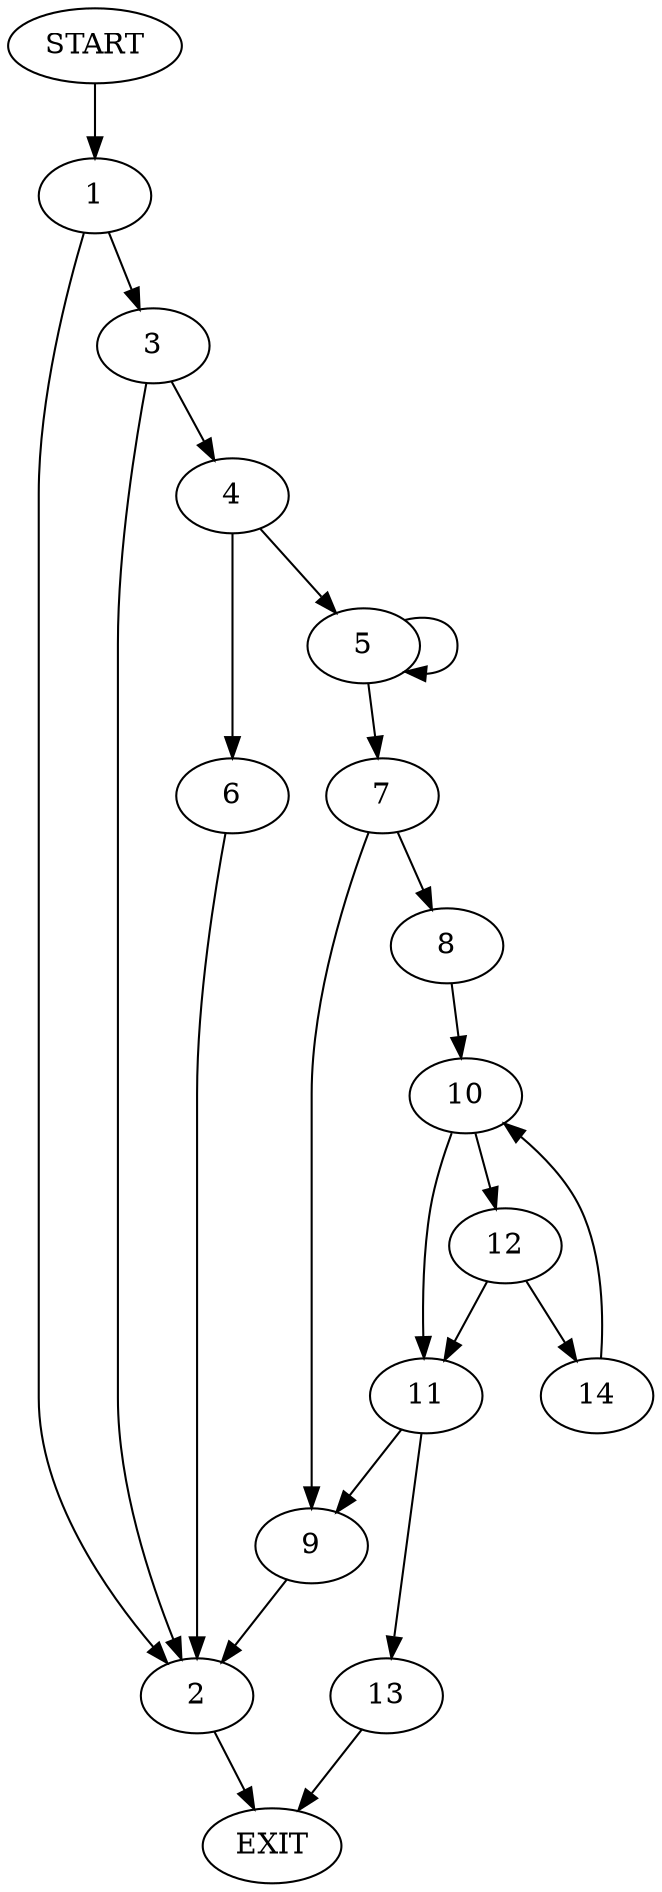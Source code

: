 digraph {
0 [label="START"]
15 [label="EXIT"]
0 -> 1
1 -> 2
1 -> 3
3 -> 4
3 -> 2
2 -> 15
4 -> 5
4 -> 6
6 -> 2
5 -> 5
5 -> 7
7 -> 8
7 -> 9
8 -> 10
9 -> 2
10 -> 11
10 -> 12
11 -> 13
11 -> 9
12 -> 14
12 -> 11
14 -> 10
13 -> 15
}
